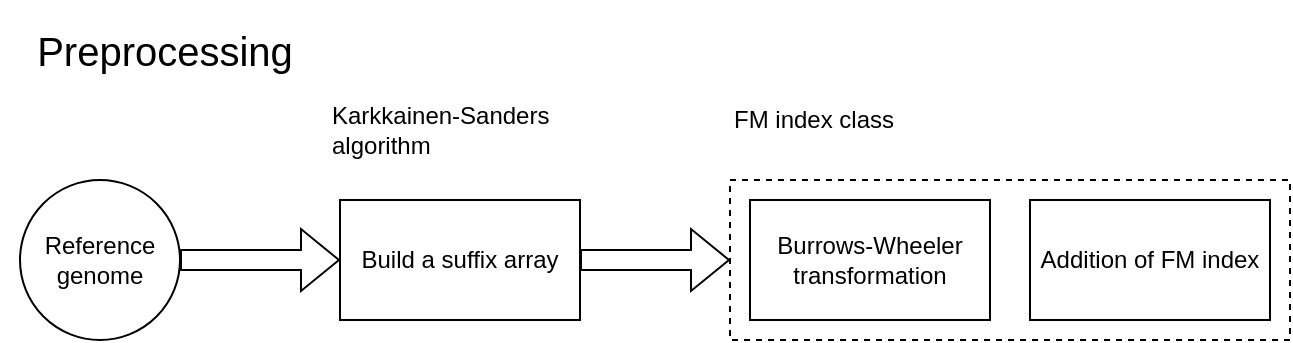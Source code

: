 <mxfile version="24.7.7">
  <diagram name="Page-1" id="JcafK7ANZlKbG8QbWb8-">
    <mxGraphModel dx="959" dy="546" grid="1" gridSize="10" guides="1" tooltips="1" connect="1" arrows="1" fold="1" page="1" pageScale="1" pageWidth="850" pageHeight="1100" math="0" shadow="0">
      <root>
        <mxCell id="0" />
        <mxCell id="1" parent="0" />
        <mxCell id="5Gau2gknwUhrAmechMQ2-12" value="" style="rounded=0;whiteSpace=wrap;html=1;fillColor=none;dashed=1;" vertex="1" parent="1">
          <mxGeometry x="440" y="160" width="280" height="80" as="geometry" />
        </mxCell>
        <mxCell id="5Gau2gknwUhrAmechMQ2-1" value="Reference genome" style="ellipse;whiteSpace=wrap;html=1;aspect=fixed;" vertex="1" parent="1">
          <mxGeometry x="85" y="160" width="80" height="80" as="geometry" />
        </mxCell>
        <mxCell id="5Gau2gknwUhrAmechMQ2-3" value="" style="shape=flexArrow;endArrow=classic;html=1;rounded=0;exitX=1;exitY=0.5;exitDx=0;exitDy=0;" edge="1" parent="1" source="5Gau2gknwUhrAmechMQ2-1">
          <mxGeometry width="50" height="50" relative="1" as="geometry">
            <mxPoint x="405" y="440" as="sourcePoint" />
            <mxPoint x="245" y="200" as="targetPoint" />
          </mxGeometry>
        </mxCell>
        <mxCell id="5Gau2gknwUhrAmechMQ2-4" value="Build a suffix array" style="rounded=0;whiteSpace=wrap;html=1;" vertex="1" parent="1">
          <mxGeometry x="245" y="170" width="120" height="60" as="geometry" />
        </mxCell>
        <mxCell id="5Gau2gknwUhrAmechMQ2-6" value="" style="shape=flexArrow;endArrow=classic;html=1;rounded=0;exitX=1;exitY=0.5;exitDx=0;exitDy=0;entryX=0;entryY=0.5;entryDx=0;entryDy=0;" edge="1" parent="1" source="5Gau2gknwUhrAmechMQ2-4" target="5Gau2gknwUhrAmechMQ2-12">
          <mxGeometry width="50" height="50" relative="1" as="geometry">
            <mxPoint x="405" y="440" as="sourcePoint" />
            <mxPoint x="445" y="200" as="targetPoint" />
          </mxGeometry>
        </mxCell>
        <mxCell id="5Gau2gknwUhrAmechMQ2-7" value="Burrows-Wheeler transformation" style="rounded=0;whiteSpace=wrap;html=1;" vertex="1" parent="1">
          <mxGeometry x="450" y="170" width="120" height="60" as="geometry" />
        </mxCell>
        <mxCell id="5Gau2gknwUhrAmechMQ2-8" value="Addition of FM index" style="rounded=0;whiteSpace=wrap;html=1;" vertex="1" parent="1">
          <mxGeometry x="590" y="170" width="120" height="60" as="geometry" />
        </mxCell>
        <mxCell id="5Gau2gknwUhrAmechMQ2-10" value="&lt;font style=&quot;font-size: 20px;&quot;&gt;Preprocessing&lt;/font&gt;" style="rounded=0;whiteSpace=wrap;html=1;strokeColor=none;fillColor=none;" vertex="1" parent="1">
          <mxGeometry x="75" y="70" width="165" height="50" as="geometry" />
        </mxCell>
        <mxCell id="5Gau2gknwUhrAmechMQ2-13" value="FM index class" style="rounded=0;whiteSpace=wrap;html=1;strokeColor=none;fillColor=none;fontSize=12;align=left;" vertex="1" parent="1">
          <mxGeometry x="440" y="120" width="100" height="20" as="geometry" />
        </mxCell>
        <mxCell id="5Gau2gknwUhrAmechMQ2-14" value="&lt;div align=&quot;left&quot;&gt;Karkkainen-Sanders algorithm&lt;br&gt;&lt;/div&gt;" style="rounded=0;whiteSpace=wrap;html=1;strokeColor=none;fillColor=none;fontSize=12;" vertex="1" parent="1">
          <mxGeometry x="240" y="120" width="120" height="30" as="geometry" />
        </mxCell>
      </root>
    </mxGraphModel>
  </diagram>
</mxfile>
